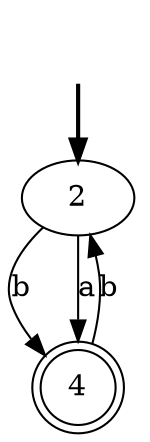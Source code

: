 digraph {
	fake [style=invisible]
	2 [root=true]
	4 [shape=doublecircle]
	fake -> 2 [style=bold]
	2 -> 4 [label=b]
	2 -> 4 [label=a]
	4 -> 2 [label=b]
}
